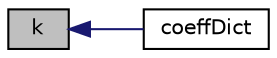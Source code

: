 digraph "k"
{
  bgcolor="transparent";
  edge [fontname="Helvetica",fontsize="10",labelfontname="Helvetica",labelfontsize="10"];
  node [fontname="Helvetica",fontsize="10",shape=record];
  rankdir="LR";
  Node658 [label="k",height=0.2,width=0.4,color="black", fillcolor="grey75", style="filled", fontcolor="black"];
  Node658 -> Node659 [dir="back",color="midnightblue",fontsize="10",style="solid",fontname="Helvetica"];
  Node659 [label="coeffDict",height=0.2,width=0.4,color="black",URL="$a32193.html#a200eb13d75fb73a9827b5f5c754e027f",tooltip="Const access to the coefficients dictionary. "];
}
